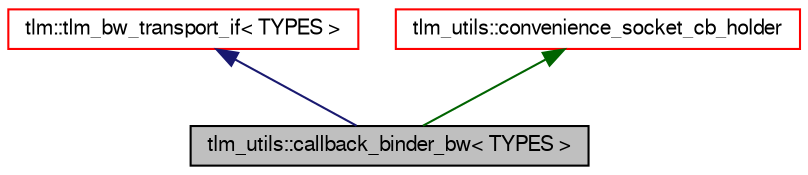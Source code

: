 digraph G
{
  edge [fontname="FreeSans",fontsize="10",labelfontname="FreeSans",labelfontsize="10"];
  node [fontname="FreeSans",fontsize="10",shape=record];
  Node1 [label="tlm_utils::callback_binder_bw\< TYPES \>",height=0.2,width=0.4,color="black", fillcolor="grey75", style="filled" fontcolor="black"];
  Node2 -> Node1 [dir=back,color="midnightblue",fontsize="10",style="solid",fontname="FreeSans"];
  Node2 [label="tlm::tlm_bw_transport_if\< TYPES \>",height=0.2,width=0.4,color="red", fillcolor="white", style="filled",URL="$a00072.html"];
  Node3 -> Node1 [dir=back,color="darkgreen",fontsize="10",style="solid",fontname="FreeSans"];
  Node3 [label="tlm_utils::convenience_socket_cb_holder",height=0.2,width=0.4,color="red", fillcolor="white", style="filled",URL="$a00005.html"];
}
